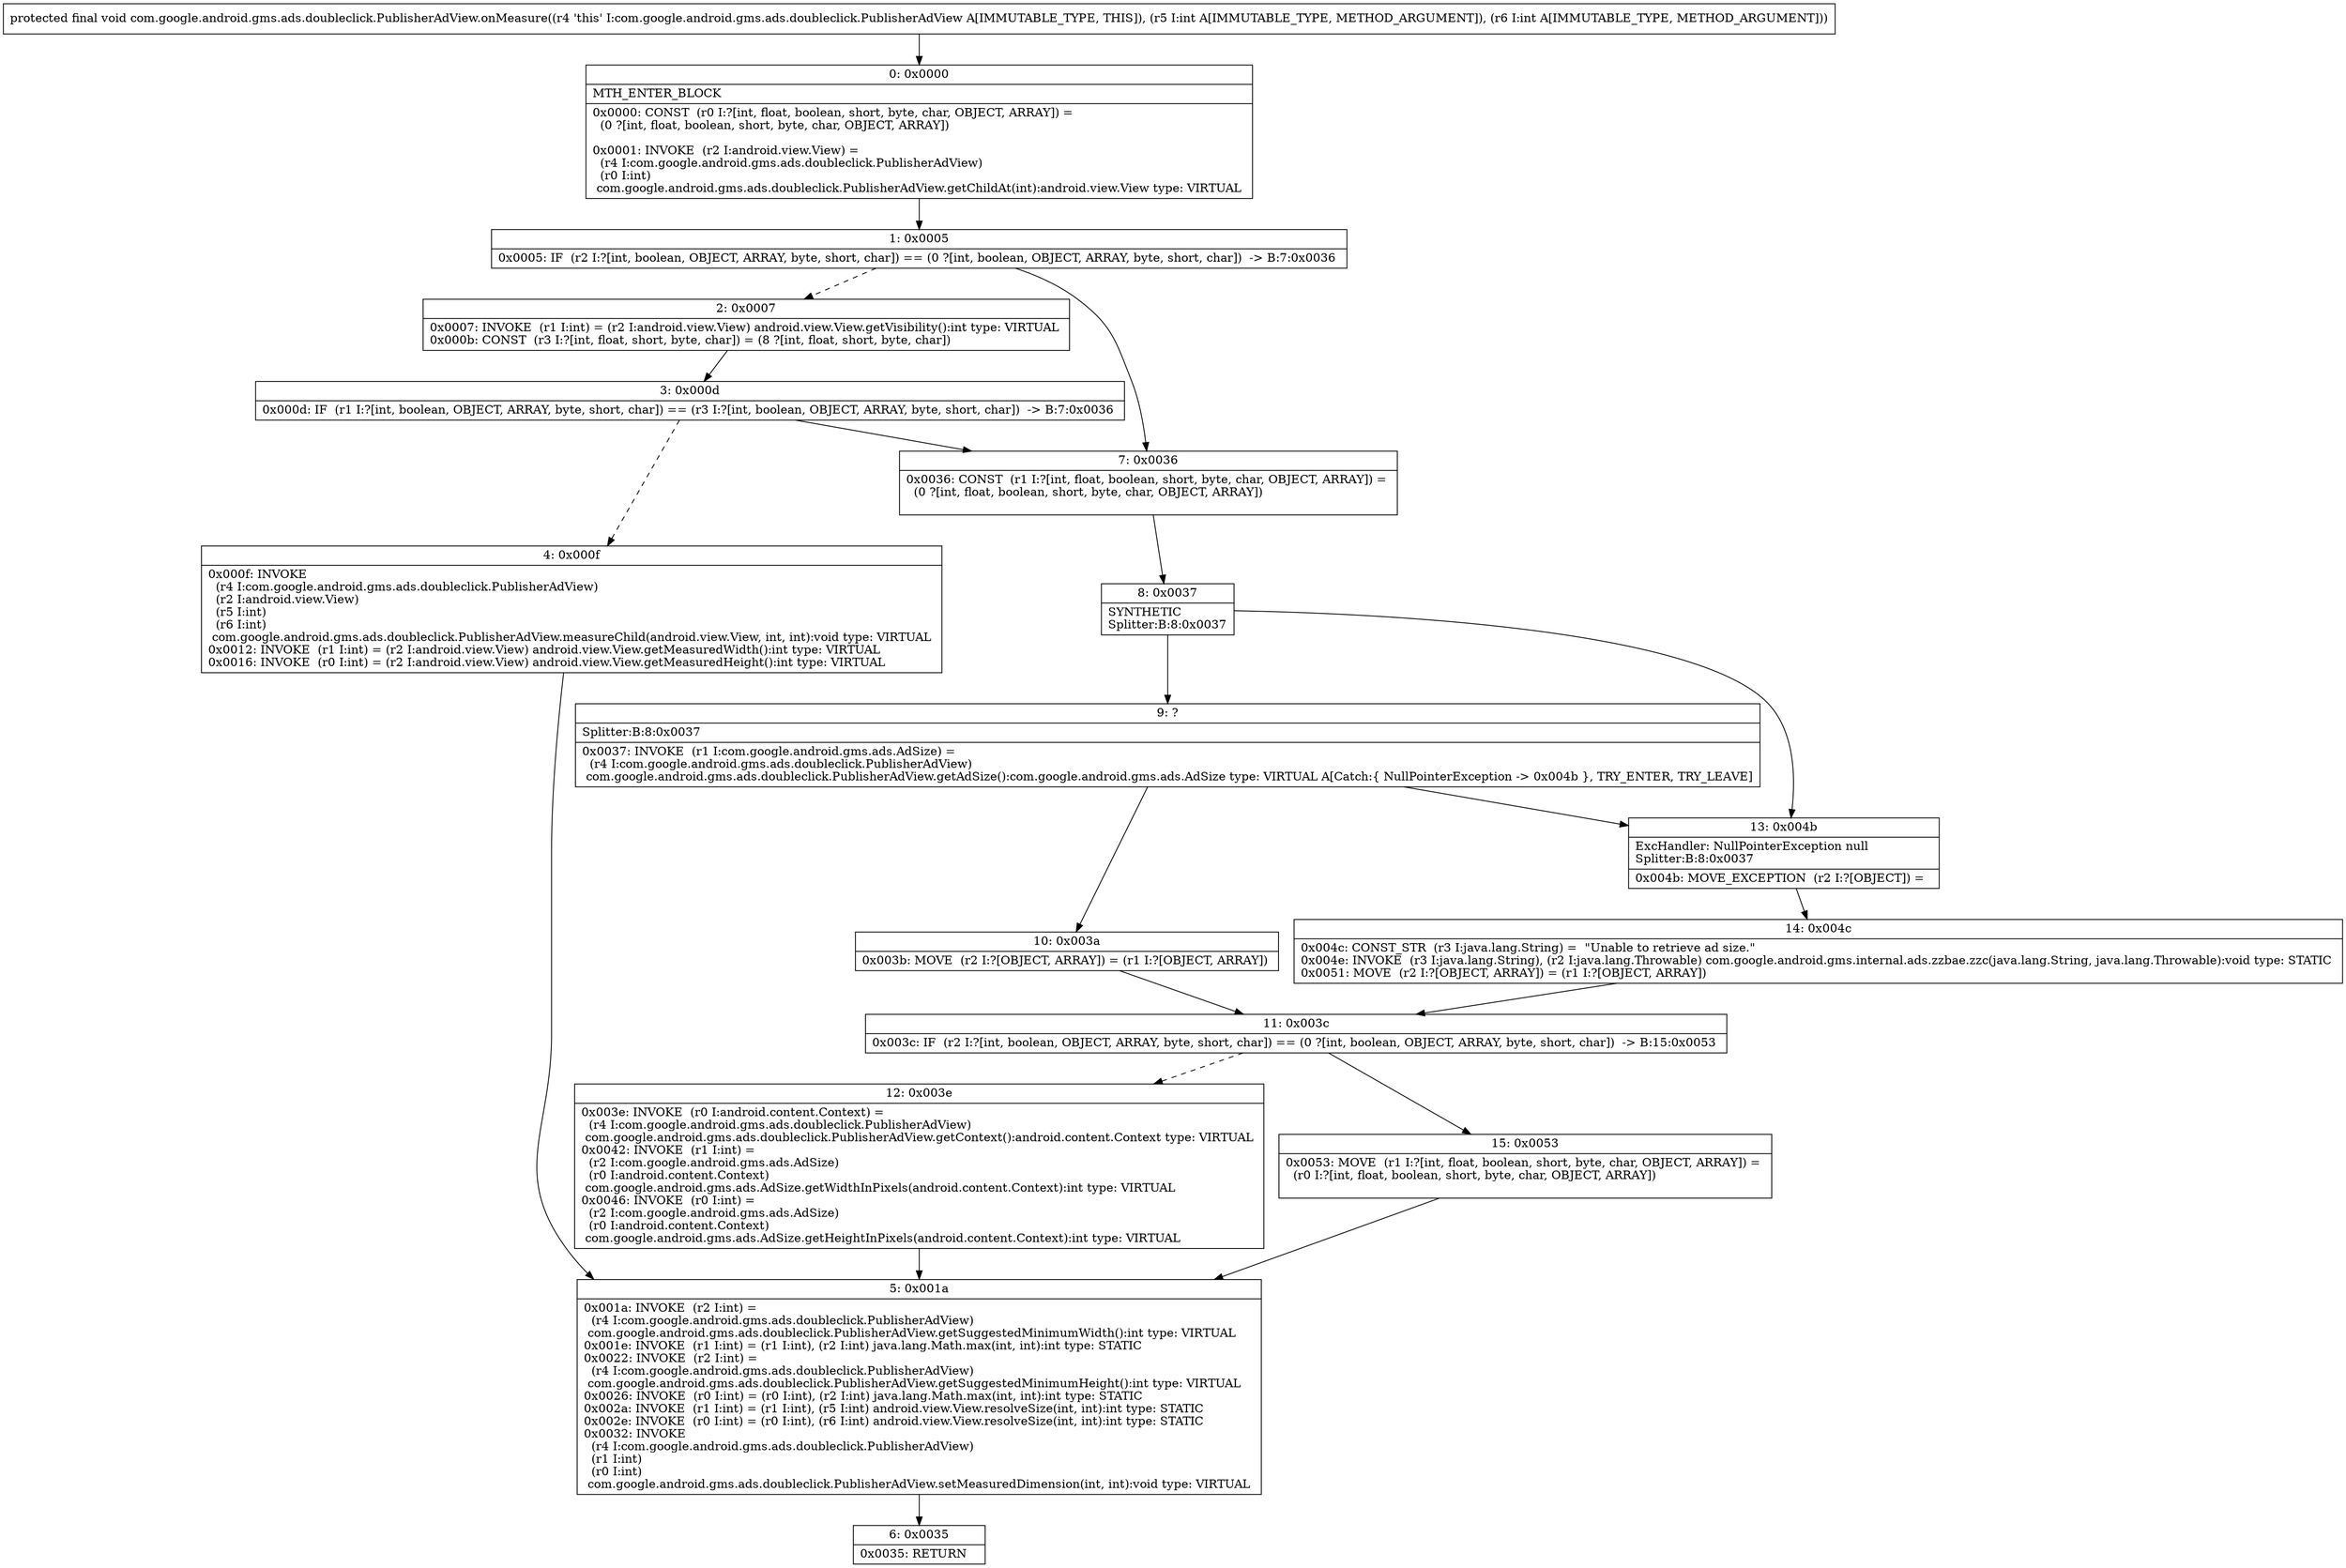 digraph "CFG forcom.google.android.gms.ads.doubleclick.PublisherAdView.onMeasure(II)V" {
Node_0 [shape=record,label="{0\:\ 0x0000|MTH_ENTER_BLOCK\l|0x0000: CONST  (r0 I:?[int, float, boolean, short, byte, char, OBJECT, ARRAY]) = \l  (0 ?[int, float, boolean, short, byte, char, OBJECT, ARRAY])\l \l0x0001: INVOKE  (r2 I:android.view.View) = \l  (r4 I:com.google.android.gms.ads.doubleclick.PublisherAdView)\l  (r0 I:int)\l com.google.android.gms.ads.doubleclick.PublisherAdView.getChildAt(int):android.view.View type: VIRTUAL \l}"];
Node_1 [shape=record,label="{1\:\ 0x0005|0x0005: IF  (r2 I:?[int, boolean, OBJECT, ARRAY, byte, short, char]) == (0 ?[int, boolean, OBJECT, ARRAY, byte, short, char])  \-\> B:7:0x0036 \l}"];
Node_2 [shape=record,label="{2\:\ 0x0007|0x0007: INVOKE  (r1 I:int) = (r2 I:android.view.View) android.view.View.getVisibility():int type: VIRTUAL \l0x000b: CONST  (r3 I:?[int, float, short, byte, char]) = (8 ?[int, float, short, byte, char]) \l}"];
Node_3 [shape=record,label="{3\:\ 0x000d|0x000d: IF  (r1 I:?[int, boolean, OBJECT, ARRAY, byte, short, char]) == (r3 I:?[int, boolean, OBJECT, ARRAY, byte, short, char])  \-\> B:7:0x0036 \l}"];
Node_4 [shape=record,label="{4\:\ 0x000f|0x000f: INVOKE  \l  (r4 I:com.google.android.gms.ads.doubleclick.PublisherAdView)\l  (r2 I:android.view.View)\l  (r5 I:int)\l  (r6 I:int)\l com.google.android.gms.ads.doubleclick.PublisherAdView.measureChild(android.view.View, int, int):void type: VIRTUAL \l0x0012: INVOKE  (r1 I:int) = (r2 I:android.view.View) android.view.View.getMeasuredWidth():int type: VIRTUAL \l0x0016: INVOKE  (r0 I:int) = (r2 I:android.view.View) android.view.View.getMeasuredHeight():int type: VIRTUAL \l}"];
Node_5 [shape=record,label="{5\:\ 0x001a|0x001a: INVOKE  (r2 I:int) = \l  (r4 I:com.google.android.gms.ads.doubleclick.PublisherAdView)\l com.google.android.gms.ads.doubleclick.PublisherAdView.getSuggestedMinimumWidth():int type: VIRTUAL \l0x001e: INVOKE  (r1 I:int) = (r1 I:int), (r2 I:int) java.lang.Math.max(int, int):int type: STATIC \l0x0022: INVOKE  (r2 I:int) = \l  (r4 I:com.google.android.gms.ads.doubleclick.PublisherAdView)\l com.google.android.gms.ads.doubleclick.PublisherAdView.getSuggestedMinimumHeight():int type: VIRTUAL \l0x0026: INVOKE  (r0 I:int) = (r0 I:int), (r2 I:int) java.lang.Math.max(int, int):int type: STATIC \l0x002a: INVOKE  (r1 I:int) = (r1 I:int), (r5 I:int) android.view.View.resolveSize(int, int):int type: STATIC \l0x002e: INVOKE  (r0 I:int) = (r0 I:int), (r6 I:int) android.view.View.resolveSize(int, int):int type: STATIC \l0x0032: INVOKE  \l  (r4 I:com.google.android.gms.ads.doubleclick.PublisherAdView)\l  (r1 I:int)\l  (r0 I:int)\l com.google.android.gms.ads.doubleclick.PublisherAdView.setMeasuredDimension(int, int):void type: VIRTUAL \l}"];
Node_6 [shape=record,label="{6\:\ 0x0035|0x0035: RETURN   \l}"];
Node_7 [shape=record,label="{7\:\ 0x0036|0x0036: CONST  (r1 I:?[int, float, boolean, short, byte, char, OBJECT, ARRAY]) = \l  (0 ?[int, float, boolean, short, byte, char, OBJECT, ARRAY])\l \l}"];
Node_8 [shape=record,label="{8\:\ 0x0037|SYNTHETIC\lSplitter:B:8:0x0037\l}"];
Node_9 [shape=record,label="{9\:\ ?|Splitter:B:8:0x0037\l|0x0037: INVOKE  (r1 I:com.google.android.gms.ads.AdSize) = \l  (r4 I:com.google.android.gms.ads.doubleclick.PublisherAdView)\l com.google.android.gms.ads.doubleclick.PublisherAdView.getAdSize():com.google.android.gms.ads.AdSize type: VIRTUAL A[Catch:\{ NullPointerException \-\> 0x004b \}, TRY_ENTER, TRY_LEAVE]\l}"];
Node_10 [shape=record,label="{10\:\ 0x003a|0x003b: MOVE  (r2 I:?[OBJECT, ARRAY]) = (r1 I:?[OBJECT, ARRAY]) \l}"];
Node_11 [shape=record,label="{11\:\ 0x003c|0x003c: IF  (r2 I:?[int, boolean, OBJECT, ARRAY, byte, short, char]) == (0 ?[int, boolean, OBJECT, ARRAY, byte, short, char])  \-\> B:15:0x0053 \l}"];
Node_12 [shape=record,label="{12\:\ 0x003e|0x003e: INVOKE  (r0 I:android.content.Context) = \l  (r4 I:com.google.android.gms.ads.doubleclick.PublisherAdView)\l com.google.android.gms.ads.doubleclick.PublisherAdView.getContext():android.content.Context type: VIRTUAL \l0x0042: INVOKE  (r1 I:int) = \l  (r2 I:com.google.android.gms.ads.AdSize)\l  (r0 I:android.content.Context)\l com.google.android.gms.ads.AdSize.getWidthInPixels(android.content.Context):int type: VIRTUAL \l0x0046: INVOKE  (r0 I:int) = \l  (r2 I:com.google.android.gms.ads.AdSize)\l  (r0 I:android.content.Context)\l com.google.android.gms.ads.AdSize.getHeightInPixels(android.content.Context):int type: VIRTUAL \l}"];
Node_13 [shape=record,label="{13\:\ 0x004b|ExcHandler: NullPointerException null\lSplitter:B:8:0x0037\l|0x004b: MOVE_EXCEPTION  (r2 I:?[OBJECT]) =  \l}"];
Node_14 [shape=record,label="{14\:\ 0x004c|0x004c: CONST_STR  (r3 I:java.lang.String) =  \"Unable to retrieve ad size.\" \l0x004e: INVOKE  (r3 I:java.lang.String), (r2 I:java.lang.Throwable) com.google.android.gms.internal.ads.zzbae.zzc(java.lang.String, java.lang.Throwable):void type: STATIC \l0x0051: MOVE  (r2 I:?[OBJECT, ARRAY]) = (r1 I:?[OBJECT, ARRAY]) \l}"];
Node_15 [shape=record,label="{15\:\ 0x0053|0x0053: MOVE  (r1 I:?[int, float, boolean, short, byte, char, OBJECT, ARRAY]) = \l  (r0 I:?[int, float, boolean, short, byte, char, OBJECT, ARRAY])\l \l}"];
MethodNode[shape=record,label="{protected final void com.google.android.gms.ads.doubleclick.PublisherAdView.onMeasure((r4 'this' I:com.google.android.gms.ads.doubleclick.PublisherAdView A[IMMUTABLE_TYPE, THIS]), (r5 I:int A[IMMUTABLE_TYPE, METHOD_ARGUMENT]), (r6 I:int A[IMMUTABLE_TYPE, METHOD_ARGUMENT])) }"];
MethodNode -> Node_0;
Node_0 -> Node_1;
Node_1 -> Node_2[style=dashed];
Node_1 -> Node_7;
Node_2 -> Node_3;
Node_3 -> Node_4[style=dashed];
Node_3 -> Node_7;
Node_4 -> Node_5;
Node_5 -> Node_6;
Node_7 -> Node_8;
Node_8 -> Node_9;
Node_8 -> Node_13;
Node_9 -> Node_10;
Node_9 -> Node_13;
Node_10 -> Node_11;
Node_11 -> Node_12[style=dashed];
Node_11 -> Node_15;
Node_12 -> Node_5;
Node_13 -> Node_14;
Node_14 -> Node_11;
Node_15 -> Node_5;
}

